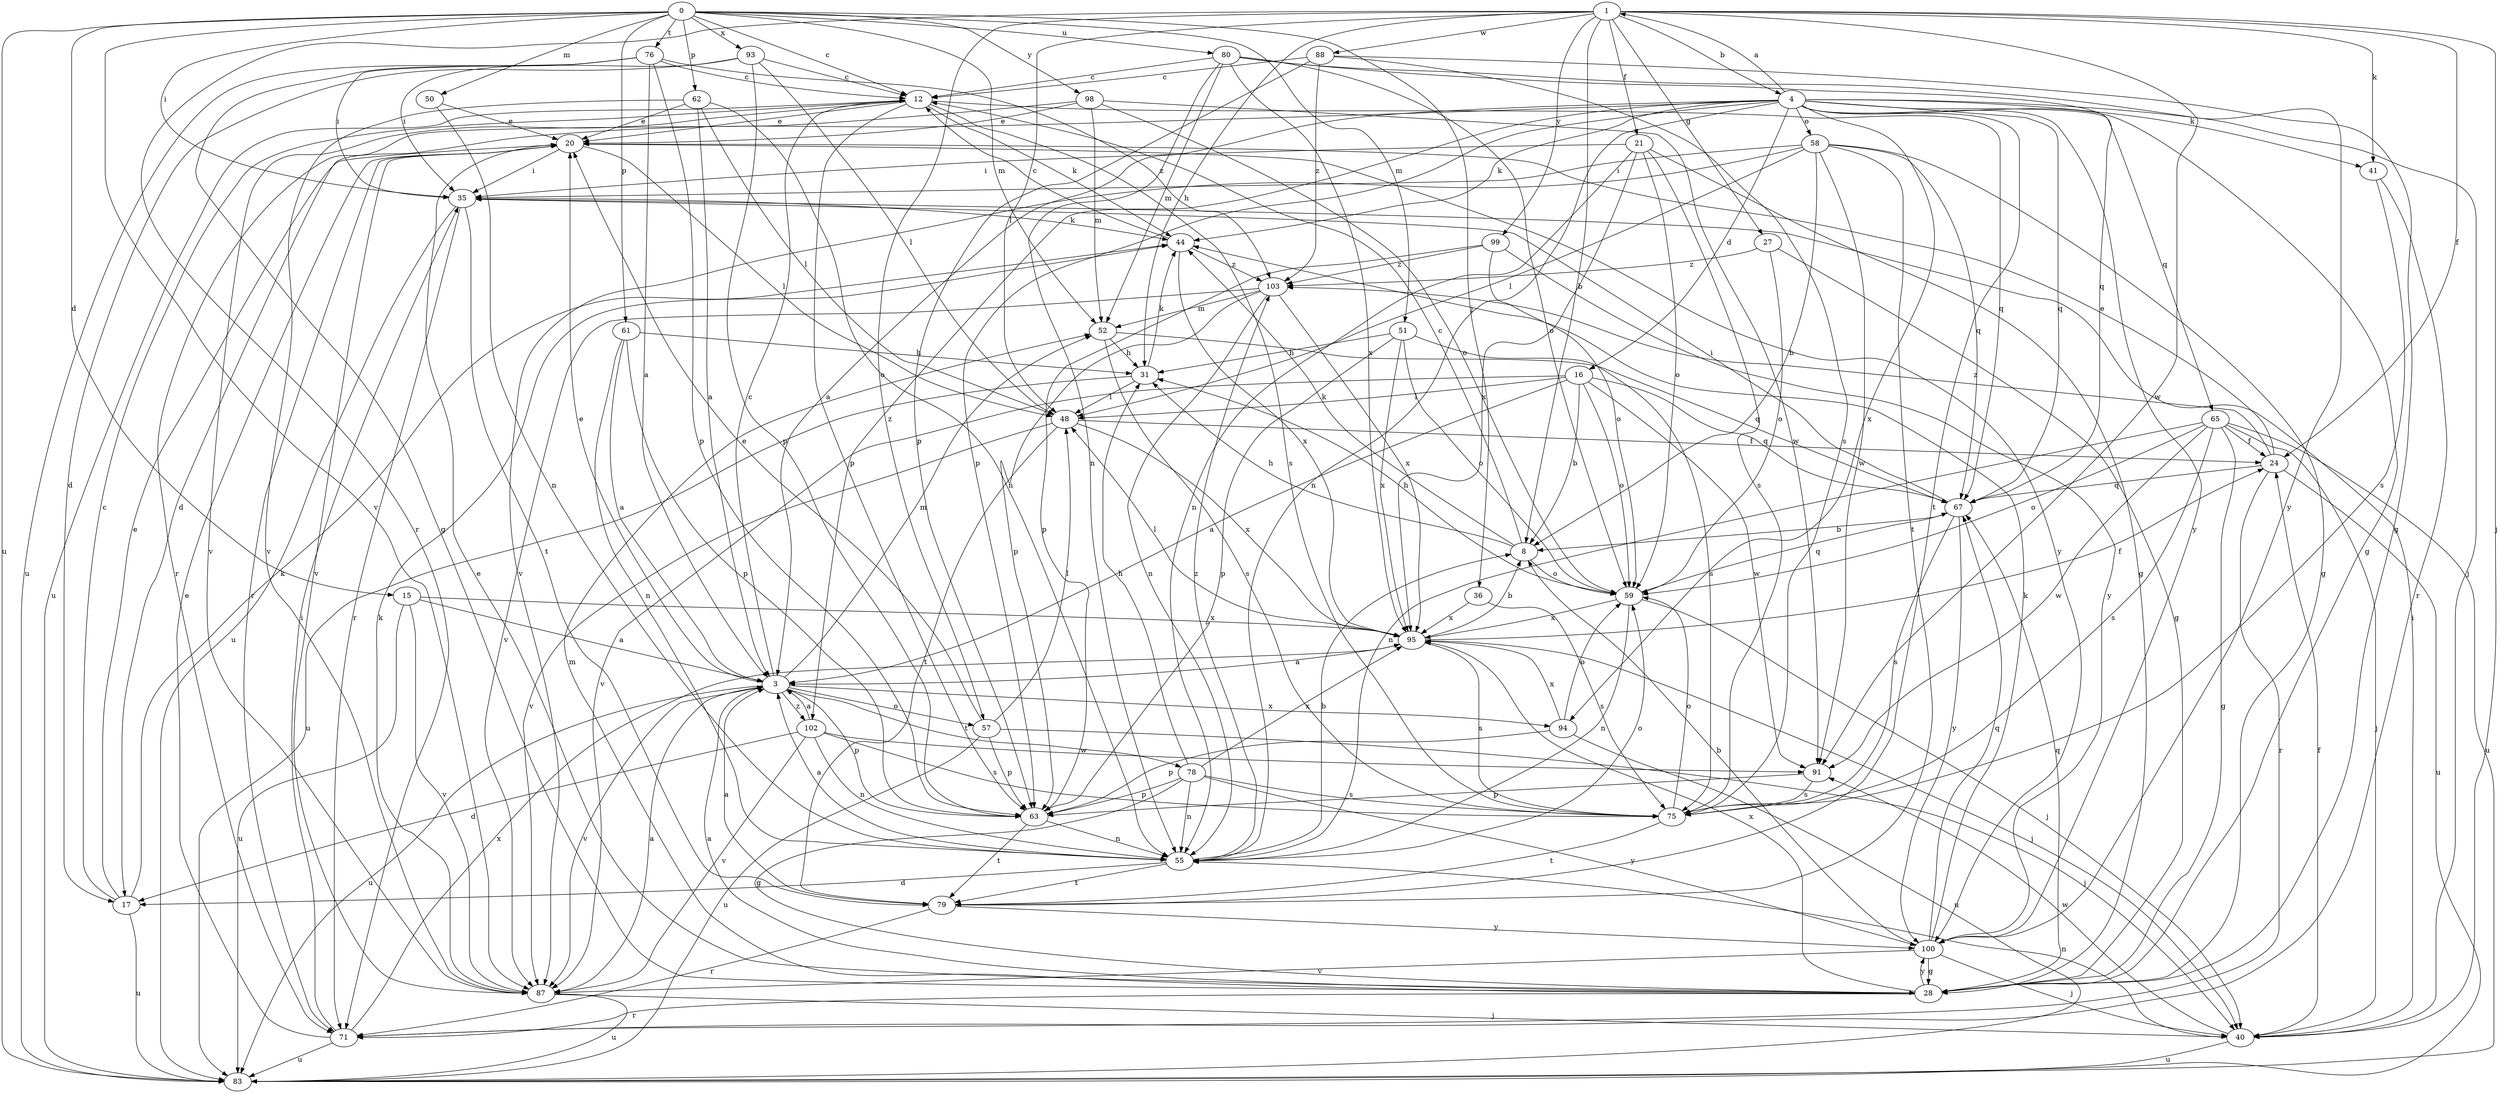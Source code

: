 strict digraph  {
0;
1;
3;
4;
8;
12;
15;
16;
17;
20;
21;
24;
27;
28;
31;
35;
36;
40;
41;
44;
48;
50;
51;
52;
55;
57;
58;
59;
61;
62;
63;
65;
67;
71;
75;
76;
78;
79;
80;
83;
87;
88;
91;
93;
94;
95;
98;
99;
100;
102;
103;
0 -> 12  [label=c];
0 -> 15  [label=d];
0 -> 35  [label=i];
0 -> 36  [label=j];
0 -> 50  [label=m];
0 -> 51  [label=m];
0 -> 52  [label=m];
0 -> 61  [label=p];
0 -> 62  [label=p];
0 -> 76  [label=t];
0 -> 80  [label=u];
0 -> 83  [label=u];
0 -> 87  [label=v];
0 -> 93  [label=x];
0 -> 98  [label=y];
1 -> 4  [label=b];
1 -> 8  [label=b];
1 -> 21  [label=f];
1 -> 24  [label=f];
1 -> 27  [label=g];
1 -> 31  [label=h];
1 -> 40  [label=j];
1 -> 41  [label=k];
1 -> 48  [label=l];
1 -> 57  [label=o];
1 -> 71  [label=r];
1 -> 88  [label=w];
1 -> 91  [label=w];
1 -> 99  [label=y];
3 -> 12  [label=c];
3 -> 20  [label=e];
3 -> 52  [label=m];
3 -> 57  [label=o];
3 -> 63  [label=p];
3 -> 78  [label=t];
3 -> 83  [label=u];
3 -> 87  [label=v];
3 -> 94  [label=x];
3 -> 102  [label=z];
4 -> 1  [label=a];
4 -> 3  [label=a];
4 -> 16  [label=d];
4 -> 17  [label=d];
4 -> 28  [label=g];
4 -> 40  [label=j];
4 -> 41  [label=k];
4 -> 44  [label=k];
4 -> 55  [label=n];
4 -> 58  [label=o];
4 -> 63  [label=p];
4 -> 65  [label=q];
4 -> 67  [label=q];
4 -> 79  [label=t];
4 -> 94  [label=x];
4 -> 100  [label=y];
4 -> 102  [label=z];
8 -> 12  [label=c];
8 -> 31  [label=h];
8 -> 44  [label=k];
8 -> 59  [label=o];
12 -> 20  [label=e];
12 -> 44  [label=k];
12 -> 63  [label=p];
12 -> 67  [label=q];
12 -> 75  [label=s];
12 -> 83  [label=u];
12 -> 87  [label=v];
15 -> 3  [label=a];
15 -> 83  [label=u];
15 -> 87  [label=v];
15 -> 95  [label=x];
16 -> 3  [label=a];
16 -> 8  [label=b];
16 -> 48  [label=l];
16 -> 59  [label=o];
16 -> 67  [label=q];
16 -> 87  [label=v];
16 -> 91  [label=w];
17 -> 12  [label=c];
17 -> 20  [label=e];
17 -> 44  [label=k];
17 -> 83  [label=u];
20 -> 35  [label=i];
20 -> 48  [label=l];
20 -> 71  [label=r];
20 -> 87  [label=v];
20 -> 100  [label=y];
21 -> 28  [label=g];
21 -> 35  [label=i];
21 -> 55  [label=n];
21 -> 59  [label=o];
21 -> 75  [label=s];
21 -> 95  [label=x];
24 -> 20  [label=e];
24 -> 67  [label=q];
24 -> 71  [label=r];
24 -> 83  [label=u];
24 -> 103  [label=z];
27 -> 28  [label=g];
27 -> 59  [label=o];
27 -> 103  [label=z];
28 -> 3  [label=a];
28 -> 20  [label=e];
28 -> 52  [label=m];
28 -> 67  [label=q];
28 -> 71  [label=r];
28 -> 95  [label=x];
28 -> 100  [label=y];
31 -> 44  [label=k];
31 -> 48  [label=l];
31 -> 83  [label=u];
35 -> 44  [label=k];
35 -> 71  [label=r];
35 -> 79  [label=t];
35 -> 83  [label=u];
36 -> 75  [label=s];
36 -> 95  [label=x];
40 -> 24  [label=f];
40 -> 35  [label=i];
40 -> 55  [label=n];
40 -> 83  [label=u];
40 -> 91  [label=w];
41 -> 71  [label=r];
41 -> 75  [label=s];
44 -> 12  [label=c];
44 -> 95  [label=x];
44 -> 103  [label=z];
48 -> 24  [label=f];
48 -> 79  [label=t];
48 -> 87  [label=v];
48 -> 95  [label=x];
50 -> 20  [label=e];
50 -> 55  [label=n];
51 -> 31  [label=h];
51 -> 59  [label=o];
51 -> 63  [label=p];
51 -> 75  [label=s];
51 -> 95  [label=x];
52 -> 31  [label=h];
52 -> 67  [label=q];
52 -> 75  [label=s];
55 -> 3  [label=a];
55 -> 8  [label=b];
55 -> 17  [label=d];
55 -> 59  [label=o];
55 -> 79  [label=t];
55 -> 103  [label=z];
57 -> 20  [label=e];
57 -> 40  [label=j];
57 -> 48  [label=l];
57 -> 63  [label=p];
57 -> 83  [label=u];
58 -> 8  [label=b];
58 -> 28  [label=g];
58 -> 35  [label=i];
58 -> 48  [label=l];
58 -> 67  [label=q];
58 -> 79  [label=t];
58 -> 87  [label=v];
58 -> 91  [label=w];
59 -> 31  [label=h];
59 -> 40  [label=j];
59 -> 55  [label=n];
59 -> 67  [label=q];
59 -> 95  [label=x];
61 -> 3  [label=a];
61 -> 31  [label=h];
61 -> 55  [label=n];
61 -> 63  [label=p];
62 -> 3  [label=a];
62 -> 20  [label=e];
62 -> 48  [label=l];
62 -> 55  [label=n];
62 -> 87  [label=v];
63 -> 55  [label=n];
63 -> 79  [label=t];
65 -> 24  [label=f];
65 -> 28  [label=g];
65 -> 40  [label=j];
65 -> 55  [label=n];
65 -> 59  [label=o];
65 -> 75  [label=s];
65 -> 83  [label=u];
65 -> 91  [label=w];
67 -> 8  [label=b];
67 -> 35  [label=i];
67 -> 75  [label=s];
67 -> 100  [label=y];
71 -> 20  [label=e];
71 -> 35  [label=i];
71 -> 83  [label=u];
71 -> 95  [label=x];
75 -> 59  [label=o];
75 -> 79  [label=t];
76 -> 3  [label=a];
76 -> 12  [label=c];
76 -> 28  [label=g];
76 -> 35  [label=i];
76 -> 63  [label=p];
76 -> 83  [label=u];
76 -> 103  [label=z];
78 -> 28  [label=g];
78 -> 31  [label=h];
78 -> 55  [label=n];
78 -> 63  [label=p];
78 -> 75  [label=s];
78 -> 95  [label=x];
78 -> 100  [label=y];
79 -> 3  [label=a];
79 -> 71  [label=r];
79 -> 100  [label=y];
80 -> 12  [label=c];
80 -> 52  [label=m];
80 -> 55  [label=n];
80 -> 59  [label=o];
80 -> 67  [label=q];
80 -> 95  [label=x];
80 -> 100  [label=y];
87 -> 3  [label=a];
87 -> 40  [label=j];
87 -> 44  [label=k];
87 -> 83  [label=u];
88 -> 12  [label=c];
88 -> 28  [label=g];
88 -> 63  [label=p];
88 -> 75  [label=s];
88 -> 103  [label=z];
91 -> 63  [label=p];
91 -> 75  [label=s];
93 -> 12  [label=c];
93 -> 17  [label=d];
93 -> 35  [label=i];
93 -> 48  [label=l];
93 -> 63  [label=p];
94 -> 59  [label=o];
94 -> 63  [label=p];
94 -> 83  [label=u];
94 -> 95  [label=x];
95 -> 3  [label=a];
95 -> 8  [label=b];
95 -> 24  [label=f];
95 -> 40  [label=j];
95 -> 48  [label=l];
95 -> 75  [label=s];
98 -> 20  [label=e];
98 -> 52  [label=m];
98 -> 59  [label=o];
98 -> 71  [label=r];
98 -> 91  [label=w];
99 -> 59  [label=o];
99 -> 63  [label=p];
99 -> 100  [label=y];
99 -> 103  [label=z];
100 -> 8  [label=b];
100 -> 28  [label=g];
100 -> 40  [label=j];
100 -> 44  [label=k];
100 -> 67  [label=q];
100 -> 87  [label=v];
102 -> 3  [label=a];
102 -> 17  [label=d];
102 -> 55  [label=n];
102 -> 75  [label=s];
102 -> 87  [label=v];
102 -> 91  [label=w];
103 -> 52  [label=m];
103 -> 55  [label=n];
103 -> 63  [label=p];
103 -> 87  [label=v];
103 -> 95  [label=x];
}
